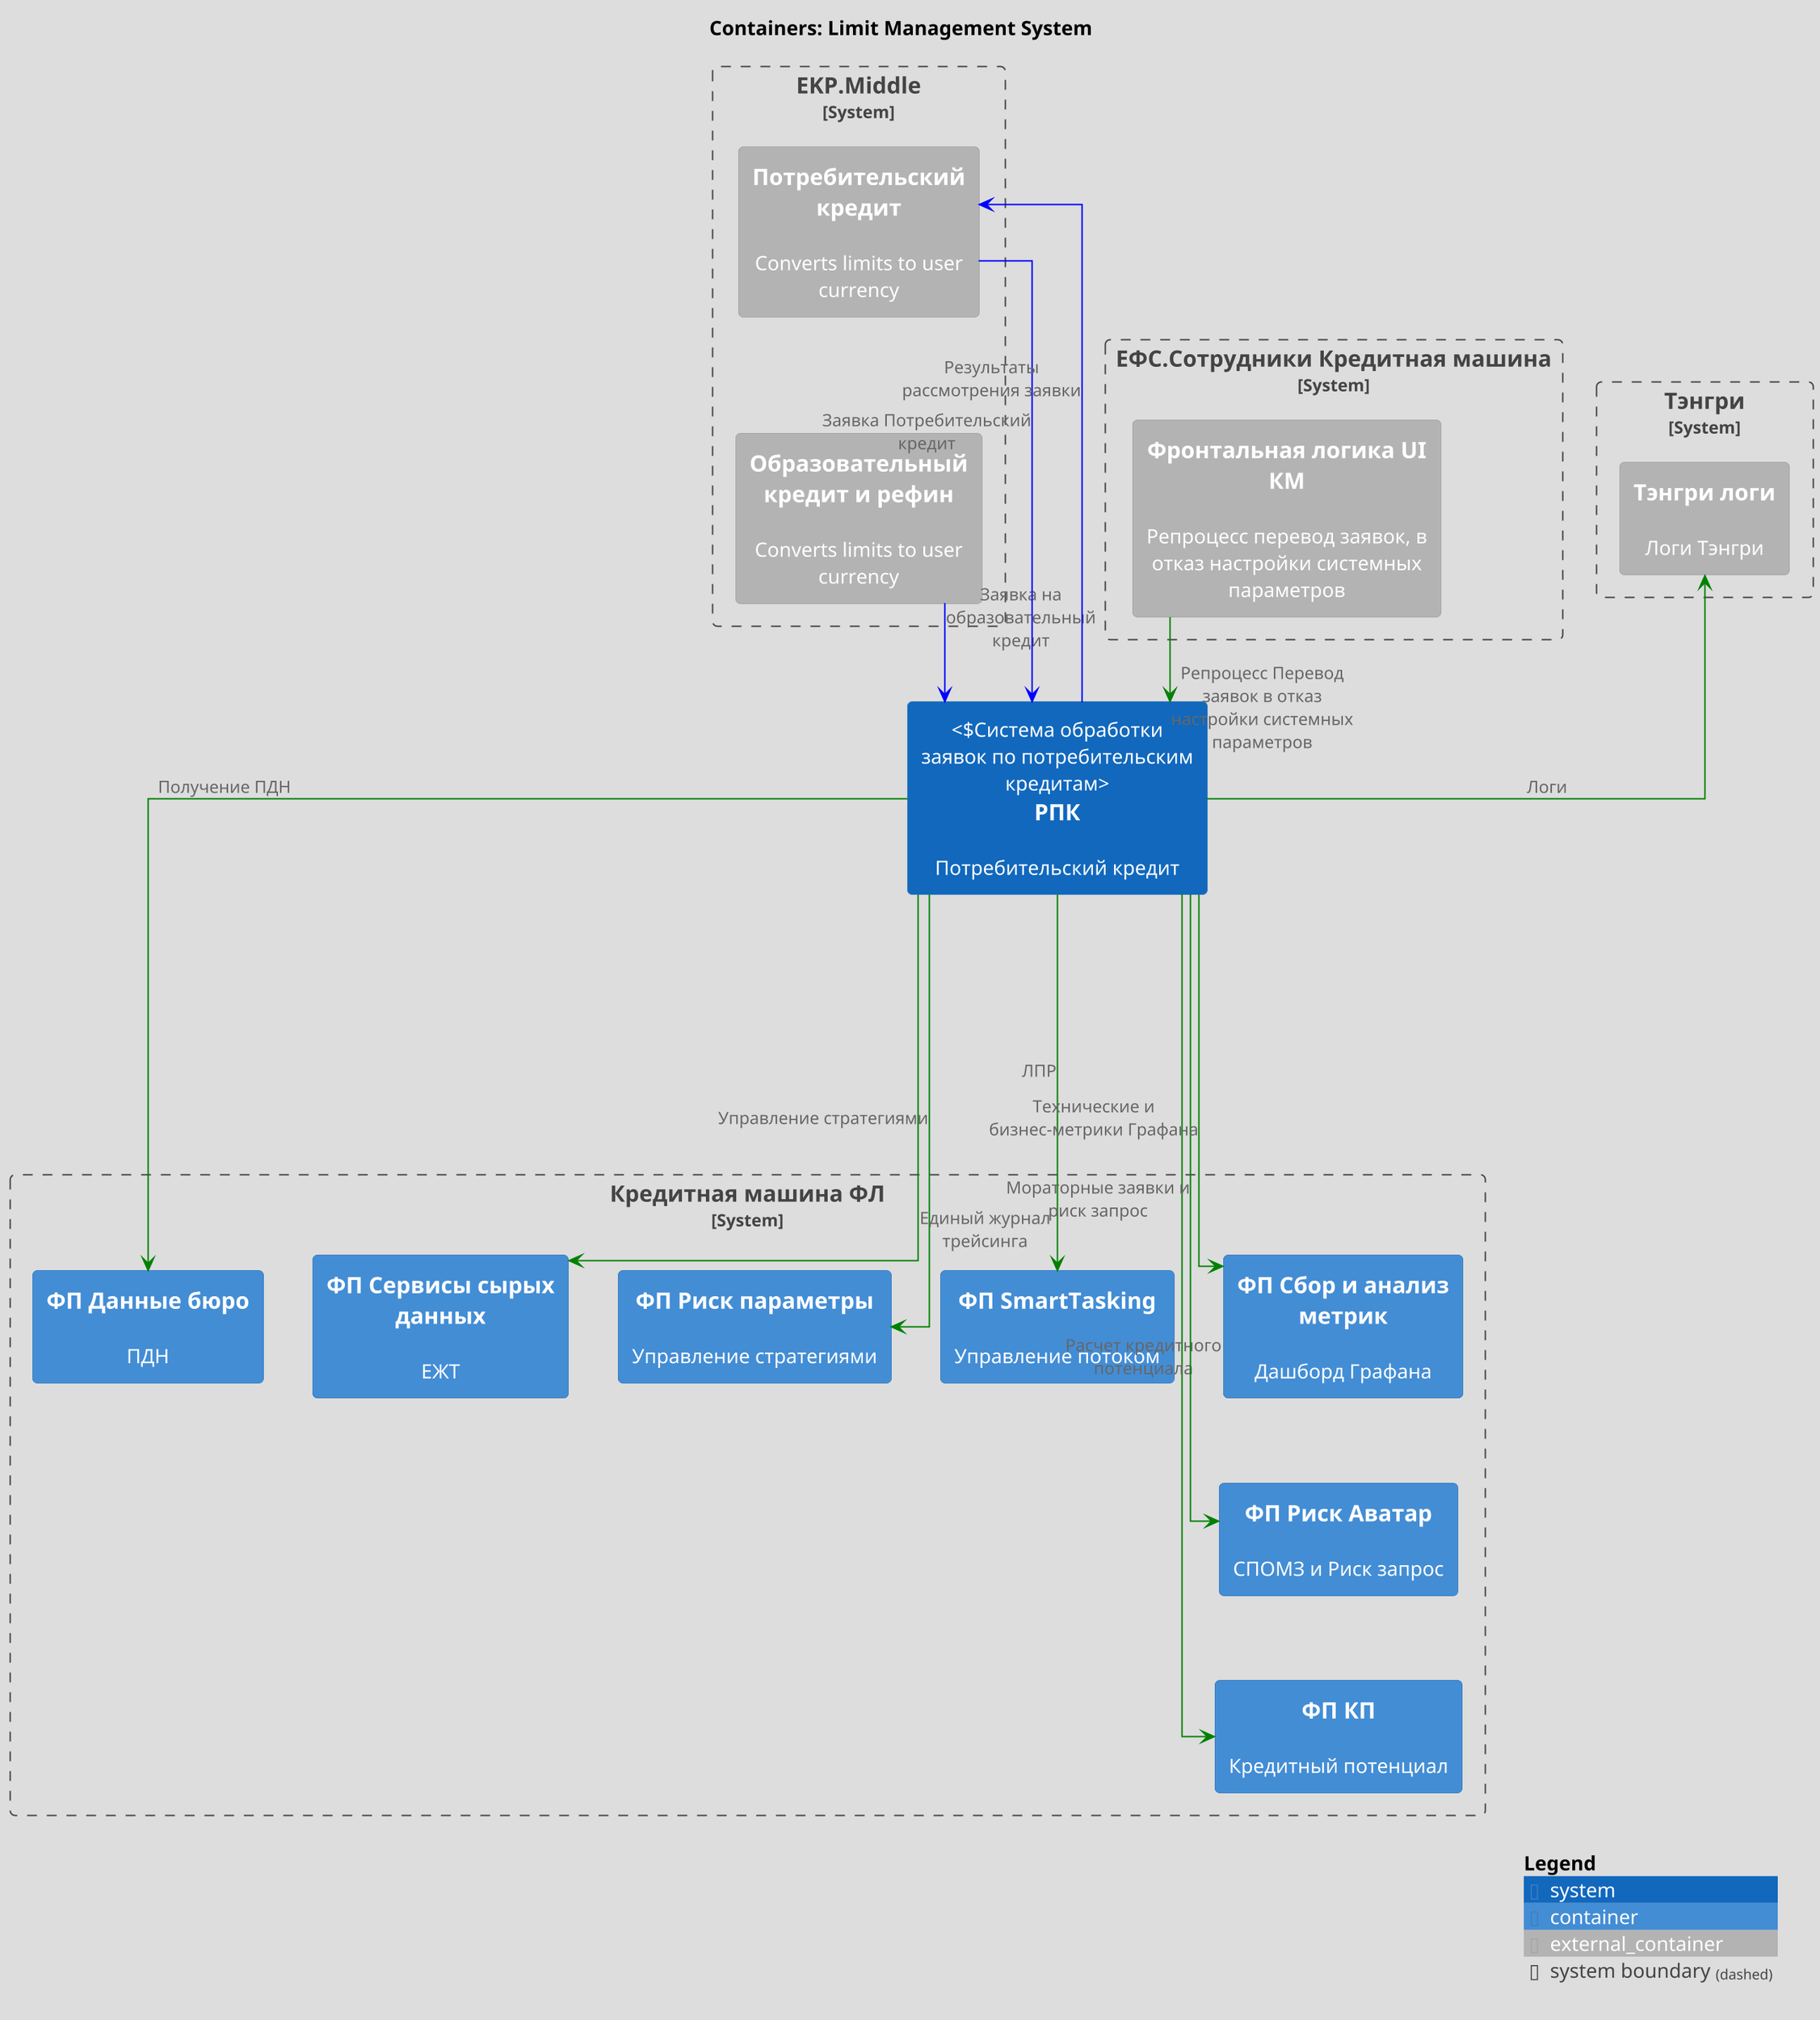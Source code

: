 @startuml
!include <C4/C4_Container>
!theme toy
skinparam Linetype ortho
skinparam arrowLength 40
title Containers: Limit Management System
scale 2


System_Boundary(ЕКП, "EKP.Middle") {
Container_Ext(OK_Refin, "Образовательный кредит и рефин", "", "Converts limits to user currency")

Container_Ext(Customer_Loan, "Потребительский кредит", "", "Converts limits to user currency")

  }

System_Boundary(UFC, "ЕФС.Сотрудники Кредитная машина") {
Container_Ext(UI, "Фронтальная логика UI КМ", "", "Репроцесс перевод заявок, в отказ настройки системных параметров")

  }

System_Boundary(Tengry, "Тэнгри") {
Container_Ext(Tengry_1, "Тэнгри логи", "", "Логи Тэнгри")

  }

System_Boundary(PPRB_KM, "Кредитная машина ФЛ") {
Container(KP, "ФП КП", "", "Кредитный потенциал")
Container(Avatar, "ФП Риск Аватар", "", "СПОМЗ и Риск запрос")
Container(Buro, "ФП Данные бюро", "", "ПДН")
Container(Traicing, "ФП Сервисы сырых данных", "", "ЕЖТ")
Container(Risk_Params, "ФП Риск параметры", "", "Управление стратегиями")
Container(SmartTasking, "ФП SmartTasking", "", "Управление потоком")
Container(SIAM, "ФП Сбор и анализ метрик", "", "Дашборд Графана")


  }

 System(RPK, "РПК", "Потребительский кредит", "Система обработки заявок по потребительским кредитам")

'Расположение компонентов ===========
Lay_U(OK_Refin,Customer_Loan)
Lay_U(KP,Avatar)
Lay_U(Avatar,Buro)

'Отрисовка связей=============
' Внешние связи (другие АС) ==============
' 1 Внешние потребители
OK_Refin -[#blue]-->  RPK: "Заявка на образовательный кредит"
Customer_Loan -[#blue]--> RPK: "Заявка Потребительский кредит"
RPK -[#blue]--> Customer_Loan: "Результаты рассмотрения заявки"
' 2 Внутренние потребители
UI -[#green]-> RPK: "Репроцесс Перевод заявок в отказ настройки системных параметров"
RPK -u-> Tengry_1  #green : "Логи"
' 2 Внутренние связи (внутри КМ) ===========
RPK -[#green]--> Buro: "Получение ПДН"
RPK -[#green]--> Risk_Params: "Управление стратегиями"
RPK -[#green]--> SmartTasking: "ЛПР"
RPK -[#green]-> KP: "Расчет кредитного потенциала"
RPK -[#green]--> Traicing: "Единый журнал трейсинга"
RPK -[#green]--> Avatar: "Мораторные заявки и риск запрос"
RPK --[#green]---> SIAM: "Технические и бизнес-метрики Графана"
SHOW_LEGEND()
@enduml
